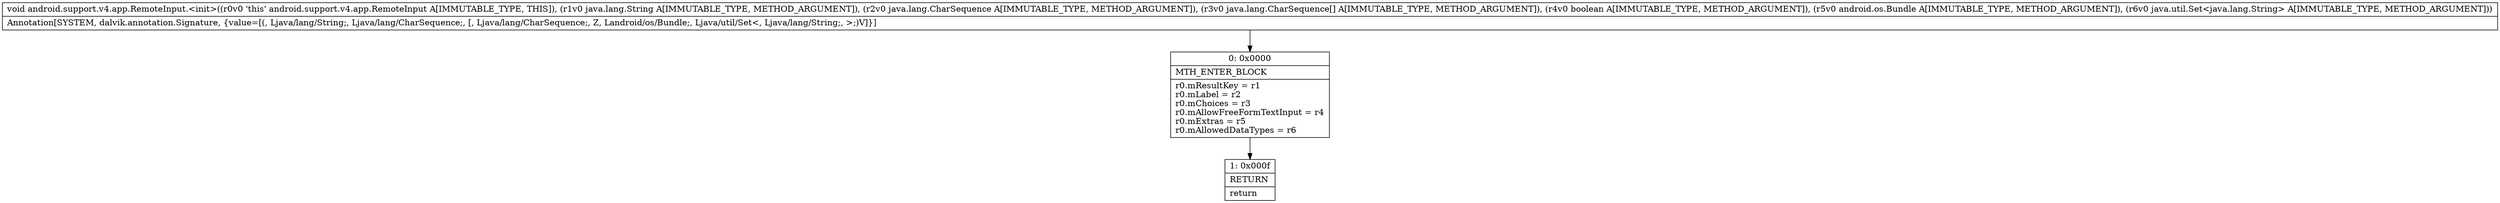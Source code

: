 digraph "CFG forandroid.support.v4.app.RemoteInput.\<init\>(Ljava\/lang\/String;Ljava\/lang\/CharSequence;[Ljava\/lang\/CharSequence;ZLandroid\/os\/Bundle;Ljava\/util\/Set;)V" {
Node_0 [shape=record,label="{0\:\ 0x0000|MTH_ENTER_BLOCK\l|r0.mResultKey = r1\lr0.mLabel = r2\lr0.mChoices = r3\lr0.mAllowFreeFormTextInput = r4\lr0.mExtras = r5\lr0.mAllowedDataTypes = r6\l}"];
Node_1 [shape=record,label="{1\:\ 0x000f|RETURN\l|return\l}"];
MethodNode[shape=record,label="{void android.support.v4.app.RemoteInput.\<init\>((r0v0 'this' android.support.v4.app.RemoteInput A[IMMUTABLE_TYPE, THIS]), (r1v0 java.lang.String A[IMMUTABLE_TYPE, METHOD_ARGUMENT]), (r2v0 java.lang.CharSequence A[IMMUTABLE_TYPE, METHOD_ARGUMENT]), (r3v0 java.lang.CharSequence[] A[IMMUTABLE_TYPE, METHOD_ARGUMENT]), (r4v0 boolean A[IMMUTABLE_TYPE, METHOD_ARGUMENT]), (r5v0 android.os.Bundle A[IMMUTABLE_TYPE, METHOD_ARGUMENT]), (r6v0 java.util.Set\<java.lang.String\> A[IMMUTABLE_TYPE, METHOD_ARGUMENT]))  | Annotation[SYSTEM, dalvik.annotation.Signature, \{value=[(, Ljava\/lang\/String;, Ljava\/lang\/CharSequence;, [, Ljava\/lang\/CharSequence;, Z, Landroid\/os\/Bundle;, Ljava\/util\/Set\<, Ljava\/lang\/String;, \>;)V]\}]\l}"];
MethodNode -> Node_0;
Node_0 -> Node_1;
}

